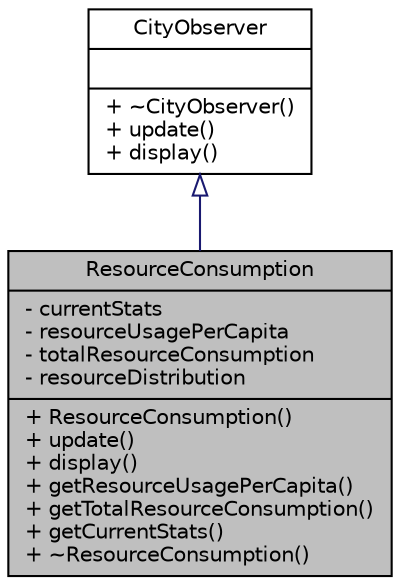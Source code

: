 digraph "ResourceConsumption"
{
 // LATEX_PDF_SIZE
  edge [fontname="Helvetica",fontsize="10",labelfontname="Helvetica",labelfontsize="10"];
  node [fontname="Helvetica",fontsize="10",shape=record];
  Node1 [label="{ResourceConsumption\n|- currentStats\l- resourceUsagePerCapita\l- totalResourceConsumption\l- resourceDistribution\l|+ ResourceConsumption()\l+ update()\l+ display()\l+ getResourceUsagePerCapita()\l+ getTotalResourceConsumption()\l+ getCurrentStats()\l+ ~ResourceConsumption()\l}",height=0.2,width=0.4,color="black", fillcolor="grey75", style="filled", fontcolor="black",tooltip="Monitors and manages resource consumption in the city simulation."];
  Node2 -> Node1 [dir="back",color="midnightblue",fontsize="10",style="solid",arrowtail="onormal",fontname="Helvetica"];
  Node2 [label="{CityObserver\n||+ ~CityObserver()\l+ update()\l+ display()\l}",height=0.2,width=0.4,color="black", fillcolor="white", style="filled",URL="$classCityObserver.html",tooltip="Abstract base class for city statistics observers."];
}
